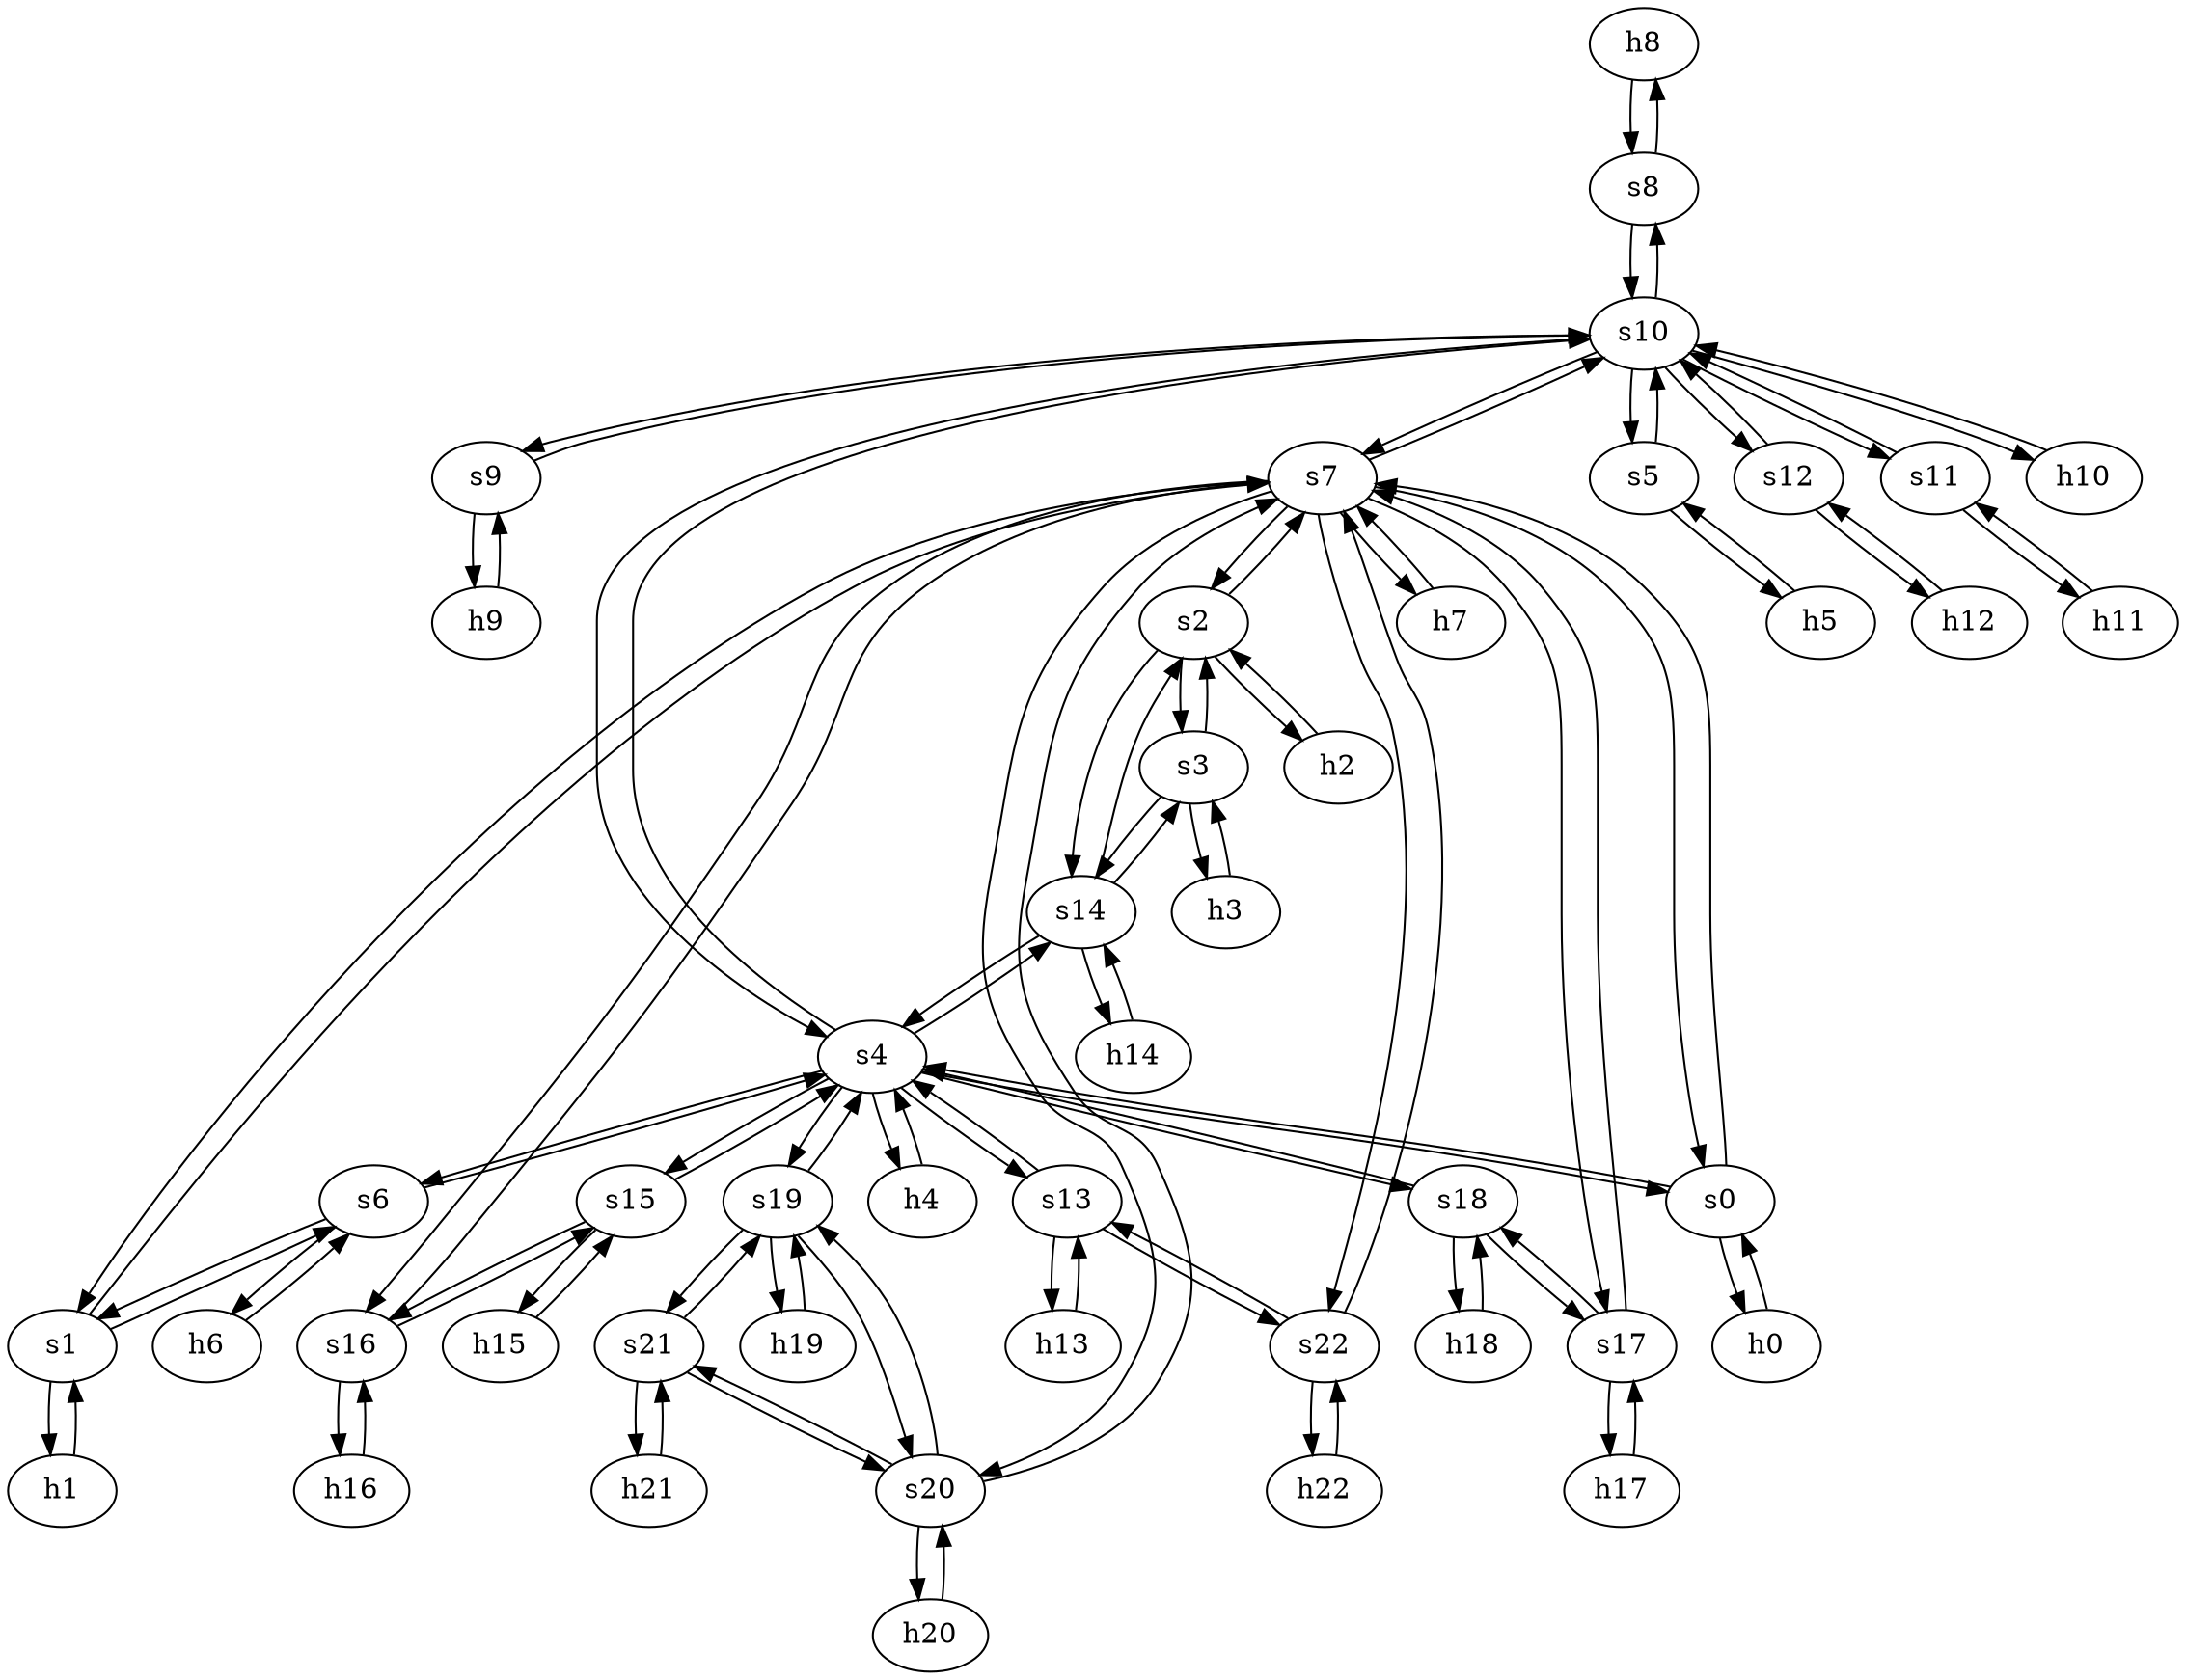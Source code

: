 strict digraph ACOnet {
	h8	 [ip="111.0.8.8",
		mac="00:00:00:00:8:8",
		type=host];
	s8	 [id=8,
		type=switch];
	h8 -> s8	 [capacity="1Gbps",
		cost=1,
		dst_port=1,
		src_port=1];
	h9	 [ip="111.0.9.9",
		mac="00:00:00:00:9:9",
		type=host];
	s9	 [id=9,
		type=switch];
	h9 -> s9	 [capacity="1Gbps",
		cost=1,
		dst_port=1,
		src_port=1];
	h2	 [ip="111.0.2.2",
		mac="00:00:00:00:2:2",
		type=host];
	s2	 [id=2,
		type=switch];
	h2 -> s2	 [capacity="1Gbps",
		cost=1,
		dst_port=1,
		src_port=1];
	h3	 [ip="111.0.3.3",
		mac="00:00:00:00:3:3",
		type=host];
	s3	 [id=3,
		type=switch];
	h3 -> s3	 [capacity="1Gbps",
		cost=1,
		dst_port=1,
		src_port=1];
	h0	 [ip="111.0.0.0",
		mac="00:00:00:00:0:0",
		type=host];
	s0	 [id=0,
		type=switch];
	h0 -> s0	 [capacity="1Gbps",
		cost=1,
		dst_port=1,
		src_port=1];
	h1	 [ip="111.0.1.1",
		mac="00:00:00:00:1:1",
		type=host];
	s1	 [id=1,
		type=switch];
	h1 -> s1	 [capacity="1Gbps",
		cost=1,
		dst_port=1,
		src_port=1];
	h6	 [ip="111.0.6.6",
		mac="00:00:00:00:6:6",
		type=host];
	s6	 [id=6,
		type=switch];
	h6 -> s6	 [capacity="1Gbps",
		cost=1,
		dst_port=1,
		src_port=1];
	h7	 [ip="111.0.7.7",
		mac="00:00:00:00:7:7",
		type=host];
	s7	 [id=7,
		type=switch];
	h7 -> s7	 [capacity="1Gbps",
		cost=1,
		dst_port=1,
		src_port=1];
	h4	 [ip="111.0.4.4",
		mac="00:00:00:00:4:4",
		type=host];
	s4	 [id=4,
		type=switch];
	h4 -> s4	 [capacity="1Gbps",
		cost=1,
		dst_port=1,
		src_port=1];
	h5	 [ip="111.0.5.5",
		mac="00:00:00:00:5:5",
		type=host];
	s5	 [id=5,
		type=switch];
	h5 -> s5	 [capacity="1Gbps",
		cost=1,
		dst_port=1,
		src_port=1];
	h22	 [ip="111.0.22.22",
		mac="00:00:00:00:22:22",
		type=host];
	s22	 [id=22,
		type=switch];
	h22 -> s22	 [capacity="1Gbps",
		cost=1,
		dst_port=1,
		src_port=1];
	h21	 [ip="111.0.21.21",
		mac="00:00:00:00:21:21",
		type=host];
	s21	 [id=21,
		type=switch];
	h21 -> s21	 [capacity="1Gbps",
		cost=1,
		dst_port=1,
		src_port=1];
	s9 -> h9	 [capacity="1Gbps",
		cost=1,
		dst_port=1,
		src_port=1];
	s10	 [id=10,
		type=switch];
	s9 -> s10	 [capacity="1Gbps",
		cost=1,
		dst_port=6,
		src_port=2];
	s8 -> h8	 [capacity="1Gbps",
		cost=1,
		dst_port=1,
		src_port=1];
	s8 -> s10	 [capacity="1Gbps",
		cost=1,
		dst_port=5,
		src_port=2];
	s3 -> h3	 [capacity="1Gbps",
		cost=1,
		dst_port=1,
		src_port=1];
	s14	 [id=14,
		type=switch];
	s3 -> s14	 [capacity="1Gbps",
		cost=1,
		dst_port=3,
		src_port=3];
	s3 -> s2	 [capacity="1Gbps",
		cost=1,
		dst_port=2,
		src_port=2];
	s2 -> s7	 [capacity="1Gbps",
		cost=1,
		dst_port=4,
		src_port=4];
	s2 -> s14	 [capacity="1Gbps",
		cost=1,
		dst_port=2,
		src_port=3];
	s2 -> h2	 [capacity="1Gbps",
		cost=1,
		dst_port=1,
		src_port=1];
	s2 -> s3	 [capacity="1Gbps",
		cost=1,
		dst_port=2,
		src_port=2];
	s1 -> s7	 [capacity="1Gbps",
		cost=1,
		dst_port=3,
		src_port=3];
	s1 -> h1	 [capacity="1Gbps",
		cost=1,
		dst_port=1,
		src_port=1];
	s1 -> s6	 [capacity="1Gbps",
		cost=1,
		dst_port=2,
		src_port=2];
	s0 -> s7	 [capacity="1Gbps",
		cost=1,
		dst_port=2,
		src_port=3];
	s0 -> h0	 [capacity="1Gbps",
		cost=1,
		dst_port=1,
		src_port=1];
	s0 -> s4	 [capacity="1Gbps",
		cost=1,
		dst_port=2,
		src_port=2];
	s7 -> s2	 [capacity="1Gbps",
		cost=1,
		dst_port=4,
		src_port=4];
	s17	 [id=17,
		type=switch];
	s7 -> s17	 [capacity="1Gbps",
		cost=1,
		dst_port=2,
		src_port=7];
	s7 -> s0	 [capacity="1Gbps",
		cost=1,
		dst_port=3,
		src_port=2];
	s7 -> h7	 [capacity="1Gbps",
		cost=1,
		dst_port=1,
		src_port=1];
	s7 -> s22	 [capacity="1Gbps",
		cost=1,
		dst_port=2,
		src_port=9];
	s7 -> s1	 [capacity="1Gbps",
		cost=1,
		dst_port=3,
		src_port=3];
	s20	 [id=20,
		type=switch];
	s7 -> s20	 [capacity="1Gbps",
		cost=1,
		dst_port=2,
		src_port=8];
	s16	 [id=16,
		type=switch];
	s7 -> s16	 [capacity="1Gbps",
		cost=1,
		dst_port=2,
		src_port=6];
	s7 -> s10	 [capacity="1Gbps",
		cost=1,
		dst_port=4,
		src_port=5];
	s6 -> s4	 [capacity="1Gbps",
		cost=1,
		dst_port=3,
		src_port=3];
	s6 -> h6	 [capacity="1Gbps",
		cost=1,
		dst_port=1,
		src_port=1];
	s6 -> s1	 [capacity="1Gbps",
		cost=1,
		dst_port=2,
		src_port=2];
	s5 -> h5	 [capacity="1Gbps",
		cost=1,
		dst_port=1,
		src_port=1];
	s5 -> s10	 [capacity="1Gbps",
		cost=1,
		dst_port=3,
		src_port=2];
	s15	 [id=15,
		type=switch];
	s4 -> s15	 [capacity="1Gbps",
		cost=1,
		dst_port=2,
		src_port=7];
	s19	 [id=19,
		type=switch];
	s4 -> s19	 [capacity="1Gbps",
		cost=1,
		dst_port=2,
		src_port=9];
	s4 -> h4	 [capacity="1Gbps",
		cost=1,
		dst_port=1,
		src_port=1];
	s4 -> s14	 [capacity="1Gbps",
		cost=1,
		dst_port=4,
		src_port=6];
	s4 -> s0	 [capacity="1Gbps",
		cost=1,
		dst_port=2,
		src_port=2];
	s4 -> s6	 [capacity="1Gbps",
		cost=1,
		dst_port=3,
		src_port=3];
	s13	 [id=13,
		type=switch];
	s4 -> s13	 [capacity="1Gbps",
		cost=1,
		dst_port=2,
		src_port=5];
	s18	 [id=18,
		type=switch];
	s4 -> s18	 [capacity="1Gbps",
		cost=1,
		dst_port=2,
		src_port=8];
	s4 -> s10	 [capacity="1Gbps",
		cost=1,
		dst_port=2,
		src_port=4];
	h20	 [ip="111.0.20.20",
		mac="00:00:00:00:20:20",
		type=host];
	h20 -> s20	 [capacity="1Gbps",
		cost=1,
		dst_port=1,
		src_port=1];
	s19 -> s21	 [capacity="1Gbps",
		cost=1,
		dst_port=2,
		src_port=4];
	s19 -> s4	 [capacity="1Gbps",
		cost=1,
		dst_port=9,
		src_port=2];
	s19 -> s20	 [capacity="1Gbps",
		cost=1,
		dst_port=3,
		src_port=3];
	h19	 [ip="111.0.19.19",
		mac="00:00:00:00:19:19",
		type=host];
	s19 -> h19	 [capacity="1Gbps",
		cost=1,
		dst_port=1,
		src_port=1];
	s18 -> s4	 [capacity="1Gbps",
		cost=1,
		dst_port=8,
		src_port=2];
	s18 -> s17	 [capacity="1Gbps",
		cost=1,
		dst_port=3,
		src_port=3];
	h18	 [ip="111.0.18.18",
		mac="00:00:00:00:18:18",
		type=host];
	s18 -> h18	 [capacity="1Gbps",
		cost=1,
		dst_port=1,
		src_port=1];
	s13 -> s4	 [capacity="1Gbps",
		cost=1,
		dst_port=5,
		src_port=2];
	h13	 [ip="111.0.13.13",
		mac="00:00:00:00:13:13",
		type=host];
	s13 -> h13	 [capacity="1Gbps",
		cost=1,
		dst_port=1,
		src_port=1];
	s13 -> s22	 [capacity="1Gbps",
		cost=1,
		dst_port=3,
		src_port=3];
	s12	 [id=12,
		type=switch];
	h12	 [ip="111.0.12.12",
		mac="00:00:00:00:12:12",
		type=host];
	s12 -> h12	 [capacity="1Gbps",
		cost=1,
		dst_port=1,
		src_port=1];
	s12 -> s10	 [capacity="1Gbps",
		cost=1,
		dst_port=8,
		src_port=2];
	s11	 [id=11,
		type=switch];
	h11	 [ip="111.0.11.11",
		mac="00:00:00:00:11:11",
		type=host];
	s11 -> h11	 [capacity="1Gbps",
		cost=1,
		dst_port=1,
		src_port=1];
	s11 -> s10	 [capacity="1Gbps",
		cost=1,
		dst_port=7,
		src_port=2];
	s10 -> s7	 [capacity="1Gbps",
		cost=1,
		dst_port=5,
		src_port=4];
	s10 -> s4	 [capacity="1Gbps",
		cost=1,
		dst_port=4,
		src_port=2];
	h10	 [ip="111.0.10.10",
		mac="00:00:00:00:10:10",
		type=host];
	s10 -> h10	 [capacity="1Gbps",
		cost=1,
		dst_port=1,
		src_port=1];
	s10 -> s9	 [capacity="1Gbps",
		cost=1,
		dst_port=2,
		src_port=6];
	s10 -> s8	 [capacity="1Gbps",
		cost=1,
		dst_port=2,
		src_port=5];
	s10 -> s11	 [capacity="1Gbps",
		cost=1,
		dst_port=2,
		src_port=7];
	s10 -> s5	 [capacity="1Gbps",
		cost=1,
		dst_port=2,
		src_port=3];
	s10 -> s12	 [capacity="1Gbps",
		cost=1,
		dst_port=2,
		src_port=8];
	s17 -> s7	 [capacity="1Gbps",
		cost=1,
		dst_port=7,
		src_port=2];
	h17	 [ip="111.0.17.17",
		mac="00:00:00:00:17:17",
		type=host];
	s17 -> h17	 [capacity="1Gbps",
		cost=1,
		dst_port=1,
		src_port=1];
	s17 -> s18	 [capacity="1Gbps",
		cost=1,
		dst_port=3,
		src_port=3];
	s16 -> s15	 [capacity="1Gbps",
		cost=1,
		dst_port=3,
		src_port=3];
	s16 -> s7	 [capacity="1Gbps",
		cost=1,
		dst_port=6,
		src_port=2];
	h16	 [ip="111.0.16.16",
		mac="00:00:00:00:16:16",
		type=host];
	s16 -> h16	 [capacity="1Gbps",
		cost=1,
		dst_port=1,
		src_port=1];
	s15 -> s4	 [capacity="1Gbps",
		cost=1,
		dst_port=7,
		src_port=2];
	h15	 [ip="111.0.15.15",
		mac="00:00:00:00:15:15",
		type=host];
	s15 -> h15	 [capacity="1Gbps",
		cost=1,
		dst_port=1,
		src_port=1];
	s15 -> s16	 [capacity="1Gbps",
		cost=1,
		dst_port=3,
		src_port=3];
	s14 -> s2	 [capacity="1Gbps",
		cost=1,
		dst_port=3,
		src_port=2];
	s14 -> s4	 [capacity="1Gbps",
		cost=1,
		dst_port=6,
		src_port=4];
	s14 -> s3	 [capacity="1Gbps",
		cost=1,
		dst_port=3,
		src_port=3];
	h14	 [ip="111.0.14.14",
		mac="00:00:00:00:14:14",
		type=host];
	s14 -> h14	 [capacity="1Gbps",
		cost=1,
		dst_port=1,
		src_port=1];
	h18 -> s18	 [capacity="1Gbps",
		cost=1,
		dst_port=1,
		src_port=1];
	h19 -> s19	 [capacity="1Gbps",
		cost=1,
		dst_port=1,
		src_port=1];
	h10 -> s10	 [capacity="1Gbps",
		cost=1,
		dst_port=1,
		src_port=1];
	h11 -> s11	 [capacity="1Gbps",
		cost=1,
		dst_port=1,
		src_port=1];
	h12 -> s12	 [capacity="1Gbps",
		cost=1,
		dst_port=1,
		src_port=1];
	h13 -> s13	 [capacity="1Gbps",
		cost=1,
		dst_port=1,
		src_port=1];
	h14 -> s14	 [capacity="1Gbps",
		cost=1,
		dst_port=1,
		src_port=1];
	h15 -> s15	 [capacity="1Gbps",
		cost=1,
		dst_port=1,
		src_port=1];
	h16 -> s16	 [capacity="1Gbps",
		cost=1,
		dst_port=1,
		src_port=1];
	h17 -> s17	 [capacity="1Gbps",
		cost=1,
		dst_port=1,
		src_port=1];
	s22 -> s7	 [capacity="1Gbps",
		cost=1,
		dst_port=9,
		src_port=2];
	s22 -> s13	 [capacity="1Gbps",
		cost=1,
		dst_port=3,
		src_port=3];
	s22 -> h22	 [capacity="1Gbps",
		cost=1,
		dst_port=1,
		src_port=1];
	s20 -> s7	 [capacity="1Gbps",
		cost=1,
		dst_port=8,
		src_port=2];
	s20 -> s19	 [capacity="1Gbps",
		cost=1,
		dst_port=3,
		src_port=3];
	s20 -> s21	 [capacity="1Gbps",
		cost=1,
		dst_port=3,
		src_port=4];
	s20 -> h20	 [capacity="1Gbps",
		cost=1,
		dst_port=1,
		src_port=1];
	s21 -> s19	 [capacity="1Gbps",
		cost=1,
		dst_port=4,
		src_port=2];
	s21 -> h21	 [capacity="1Gbps",
		cost=1,
		dst_port=1,
		src_port=1];
	s21 -> s20	 [capacity="1Gbps",
		cost=1,
		dst_port=4,
		src_port=3];
}
